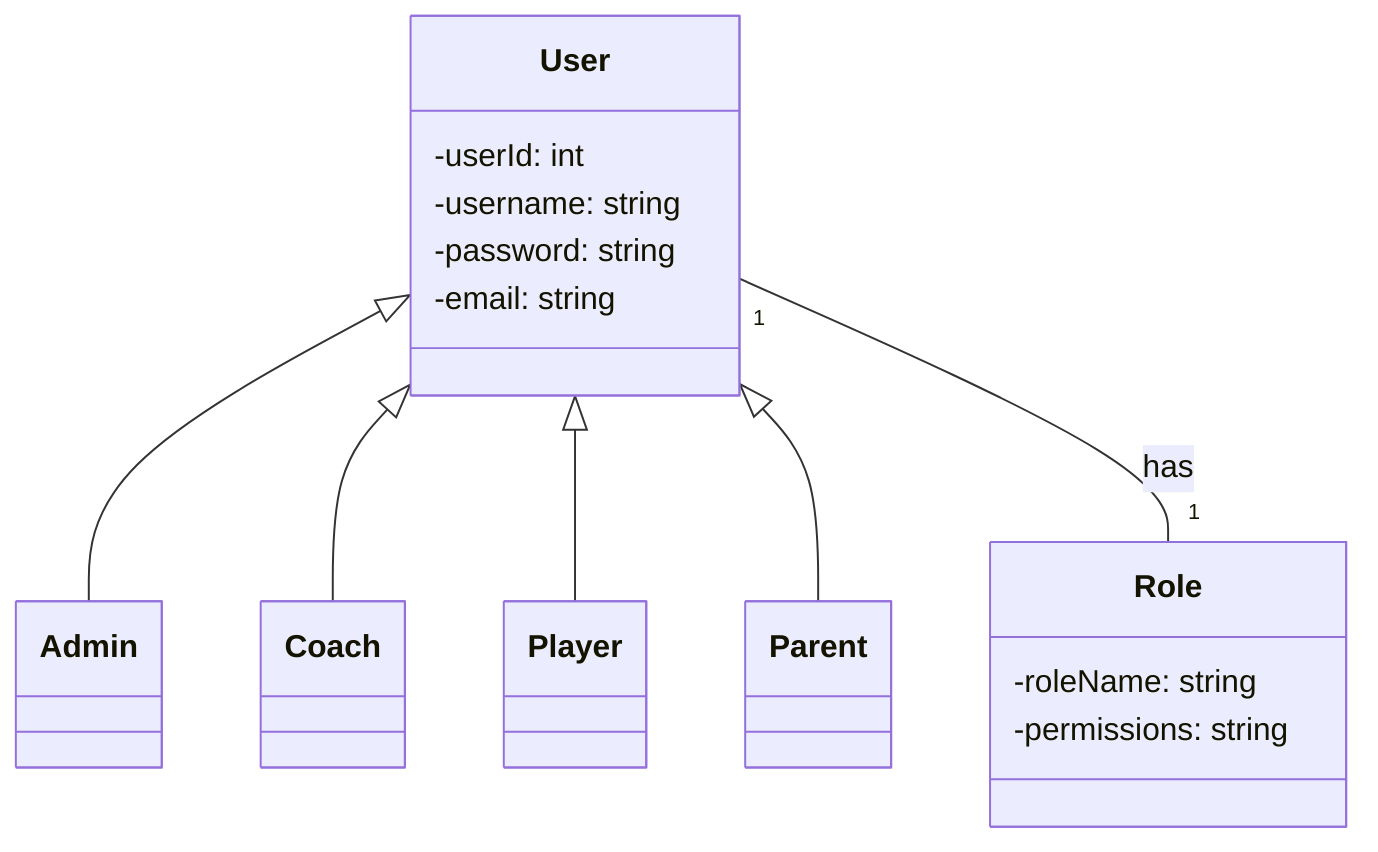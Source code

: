 classDiagram
    class User {
        -userId: int
        -username: string
        -password: string
        -email: string
    }
    class Admin {
    }
    class Coach {
    }
    class Player {
    }
    class Parent {
    }
    class Role {
        -roleName: string
        -permissions: string
    }

    User <|-- Admin
    User <|-- Coach
    User <|-- Player
    User <|-- Parent
    User "1" -- "1" Role : has